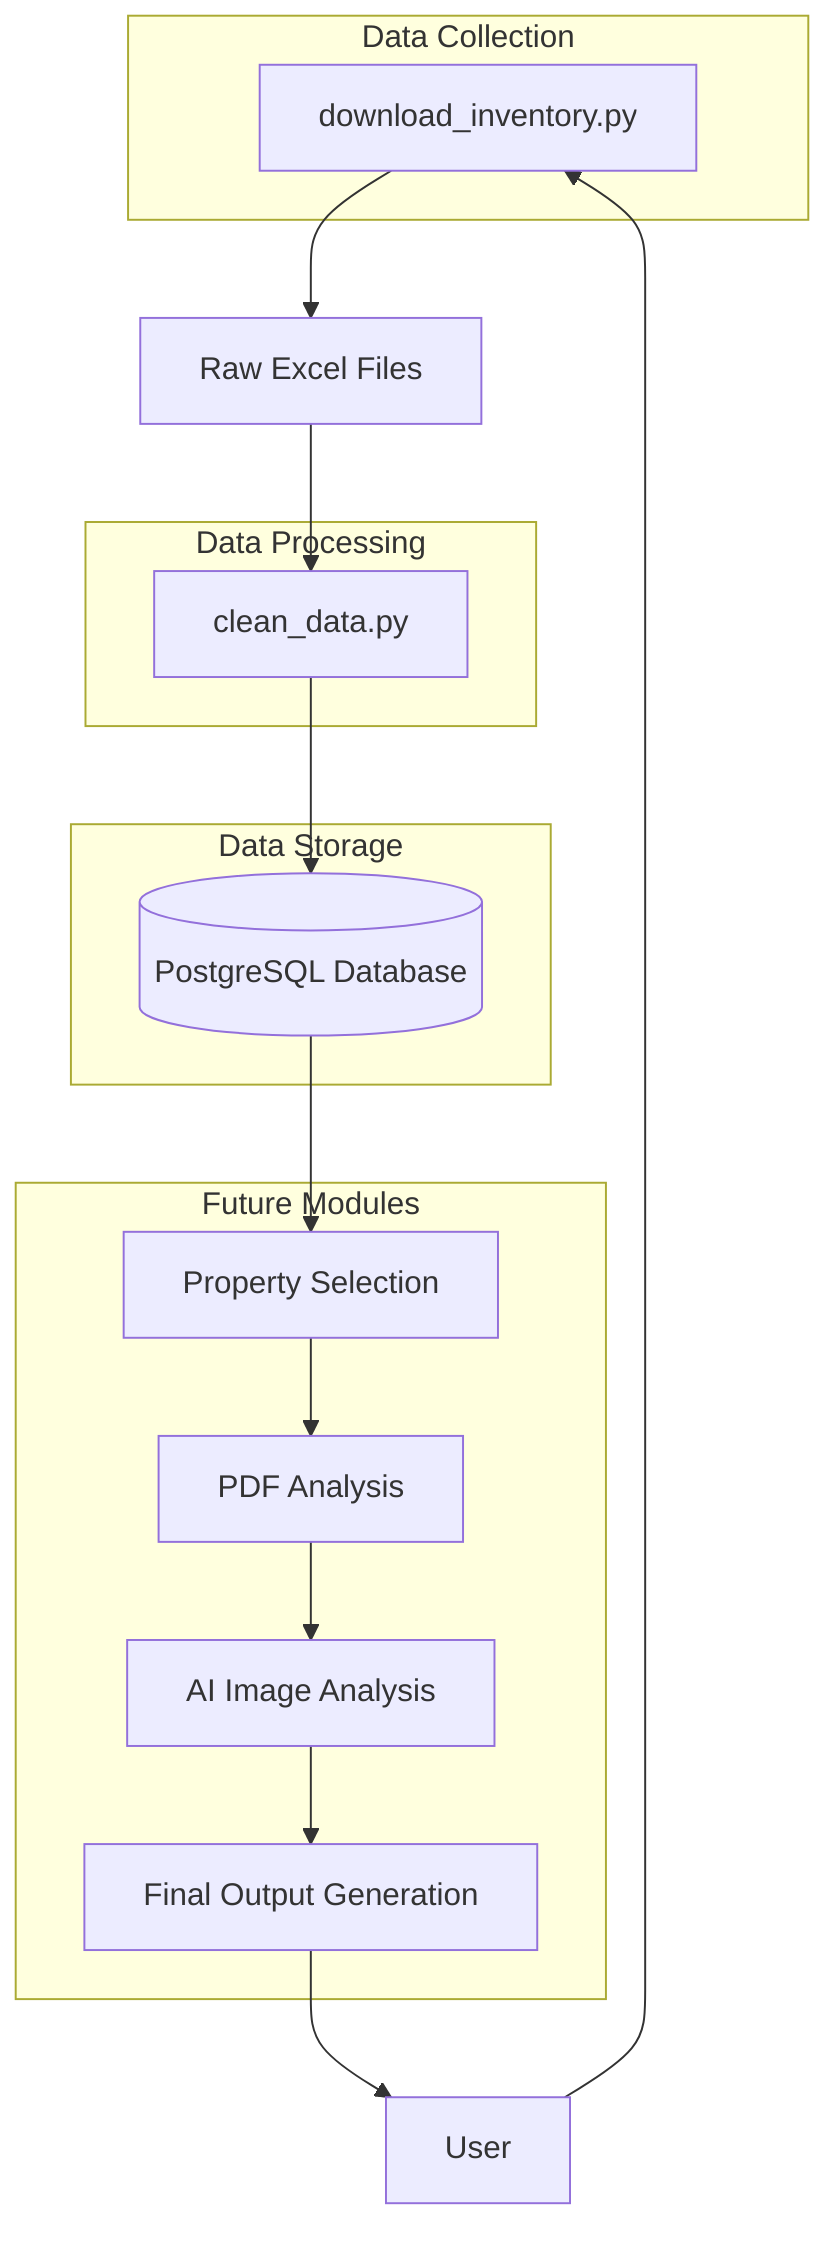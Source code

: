 graph TD
    subgraph Data Collection
        DC[download_inventory.py]
    end

    subgraph Data Processing
        DP[clean_data.py]
    end

    subgraph Data Storage
        DB[(PostgreSQL Database)]
    end

    subgraph Future Modules
        PS[Property Selection]
        PA[PDF Analysis]
        AI[AI Image Analysis]
        FO[Final Output Generation]
    end

    User --> DC
    DC --> RawExcel[Raw Excel Files]
    RawExcel --> DP
    DP --> DB
    DB --> PS
    PS --> PA
    PA --> AI
    AI --> FO
    FO --> User